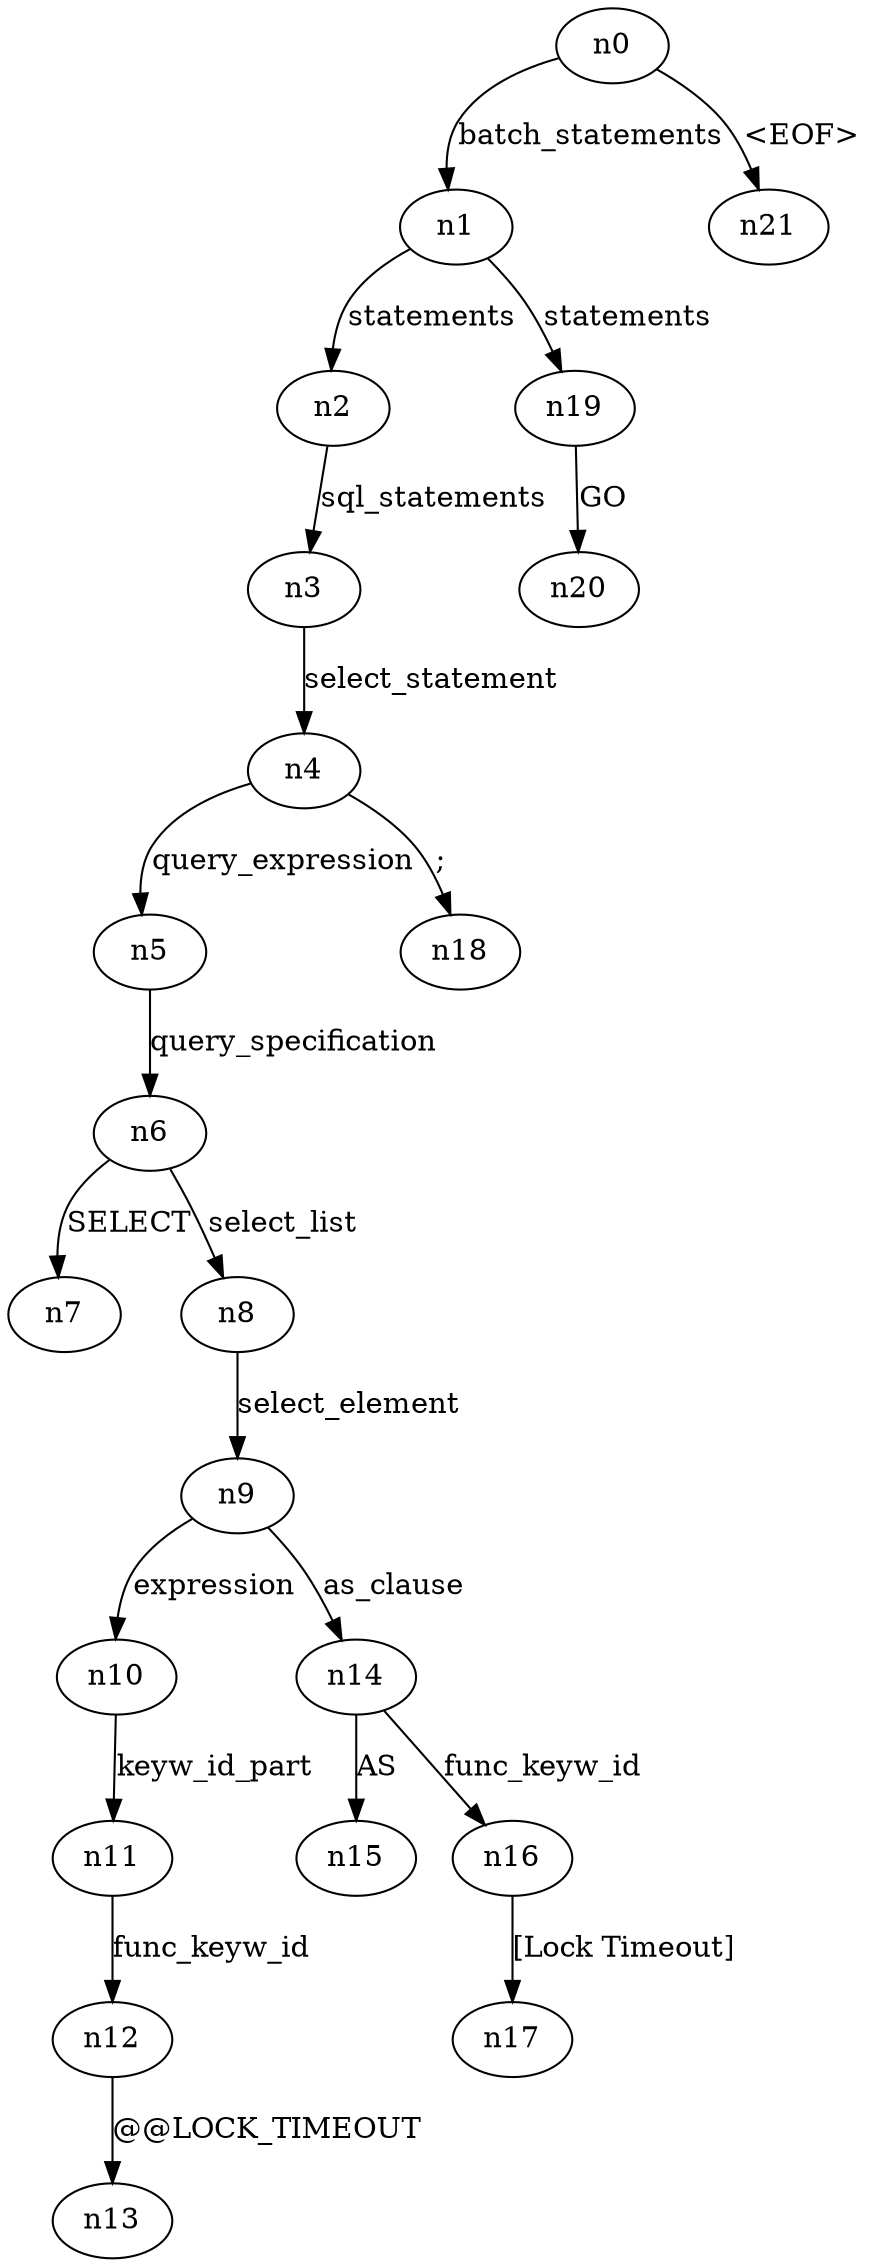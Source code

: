 digraph ParseTree {
  n0 -> n1 [label="batch_statements"];
  n1 -> n2 [label="statements"];
  n2 -> n3 [label="sql_statements"];
  n3 -> n4 [label="select_statement"];
  n4 -> n5 [label="query_expression"];
  n5 -> n6 [label="query_specification"];
  n6 -> n7 [label="SELECT"];
  n6 -> n8 [label="select_list"];
  n8 -> n9 [label="select_element"];
  n9 -> n10 [label="expression"];
  n10 -> n11 [label="keyw_id_part"];
  n11 -> n12 [label="func_keyw_id"];
  n12 -> n13 [label="@@LOCK_TIMEOUT"];
  n9 -> n14 [label="as_clause"];
  n14 -> n15 [label="AS"];
  n14 -> n16 [label="func_keyw_id"];
  n16 -> n17 [label="[Lock Timeout]"];
  n4 -> n18 [label=";"];
  n1 -> n19 [label="statements"];
  n19 -> n20 [label="GO"];
  n0 -> n21 [label="<EOF>"];
}
